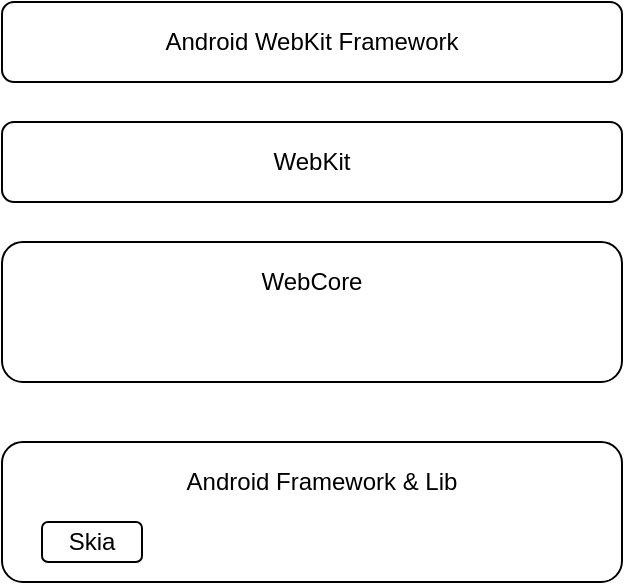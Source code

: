 <mxfile version="14.9.2" type="github">
  <diagram id="xG9WrDhXwfoE1JoBaSLJ" name="Page-1">
    <mxGraphModel dx="649" dy="367" grid="1" gridSize="10" guides="1" tooltips="1" connect="1" arrows="1" fold="1" page="1" pageScale="1" pageWidth="827" pageHeight="1169" math="0" shadow="0">
      <root>
        <mxCell id="0" />
        <mxCell id="1" parent="0" />
        <mxCell id="V0x4IGZ1ICtQj0jvs1d1-1" value="Android WebKit Framework" style="rounded=1;whiteSpace=wrap;html=1;" vertex="1" parent="1">
          <mxGeometry x="240" y="130" width="310" height="40" as="geometry" />
        </mxCell>
        <mxCell id="V0x4IGZ1ICtQj0jvs1d1-2" value="WebKit" style="rounded=1;whiteSpace=wrap;html=1;" vertex="1" parent="1">
          <mxGeometry x="240" y="190" width="310" height="40" as="geometry" />
        </mxCell>
        <mxCell id="V0x4IGZ1ICtQj0jvs1d1-3" value="" style="rounded=1;whiteSpace=wrap;html=1;" vertex="1" parent="1">
          <mxGeometry x="240" y="350" width="310" height="70" as="geometry" />
        </mxCell>
        <mxCell id="V0x4IGZ1ICtQj0jvs1d1-7" value="Android Framework &amp;amp; Lib" style="text;html=1;strokeColor=none;fillColor=none;align=center;verticalAlign=middle;whiteSpace=wrap;rounded=0;" vertex="1" parent="1">
          <mxGeometry x="330" y="360" width="140" height="20" as="geometry" />
        </mxCell>
        <mxCell id="V0x4IGZ1ICtQj0jvs1d1-8" value="" style="rounded=1;whiteSpace=wrap;html=1;" vertex="1" parent="1">
          <mxGeometry x="240" y="250" width="310" height="70" as="geometry" />
        </mxCell>
        <mxCell id="V0x4IGZ1ICtQj0jvs1d1-9" value="WebCore" style="text;html=1;strokeColor=none;fillColor=none;align=center;verticalAlign=middle;whiteSpace=wrap;rounded=0;" vertex="1" parent="1">
          <mxGeometry x="325" y="260" width="140" height="20" as="geometry" />
        </mxCell>
        <mxCell id="V0x4IGZ1ICtQj0jvs1d1-10" value="Skia" style="rounded=1;whiteSpace=wrap;html=1;" vertex="1" parent="1">
          <mxGeometry x="260" y="390" width="50" height="20" as="geometry" />
        </mxCell>
      </root>
    </mxGraphModel>
  </diagram>
</mxfile>
